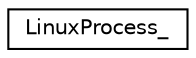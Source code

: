 digraph "Graphical Class Hierarchy"
{
  edge [fontname="Helvetica",fontsize="10",labelfontname="Helvetica",labelfontsize="10"];
  node [fontname="Helvetica",fontsize="10",shape=record];
  rankdir="LR";
  Node0 [label="LinuxProcess_",height=0.2,width=0.4,color="black", fillcolor="white", style="filled",URL="$structLinuxProcess__.html"];
}

